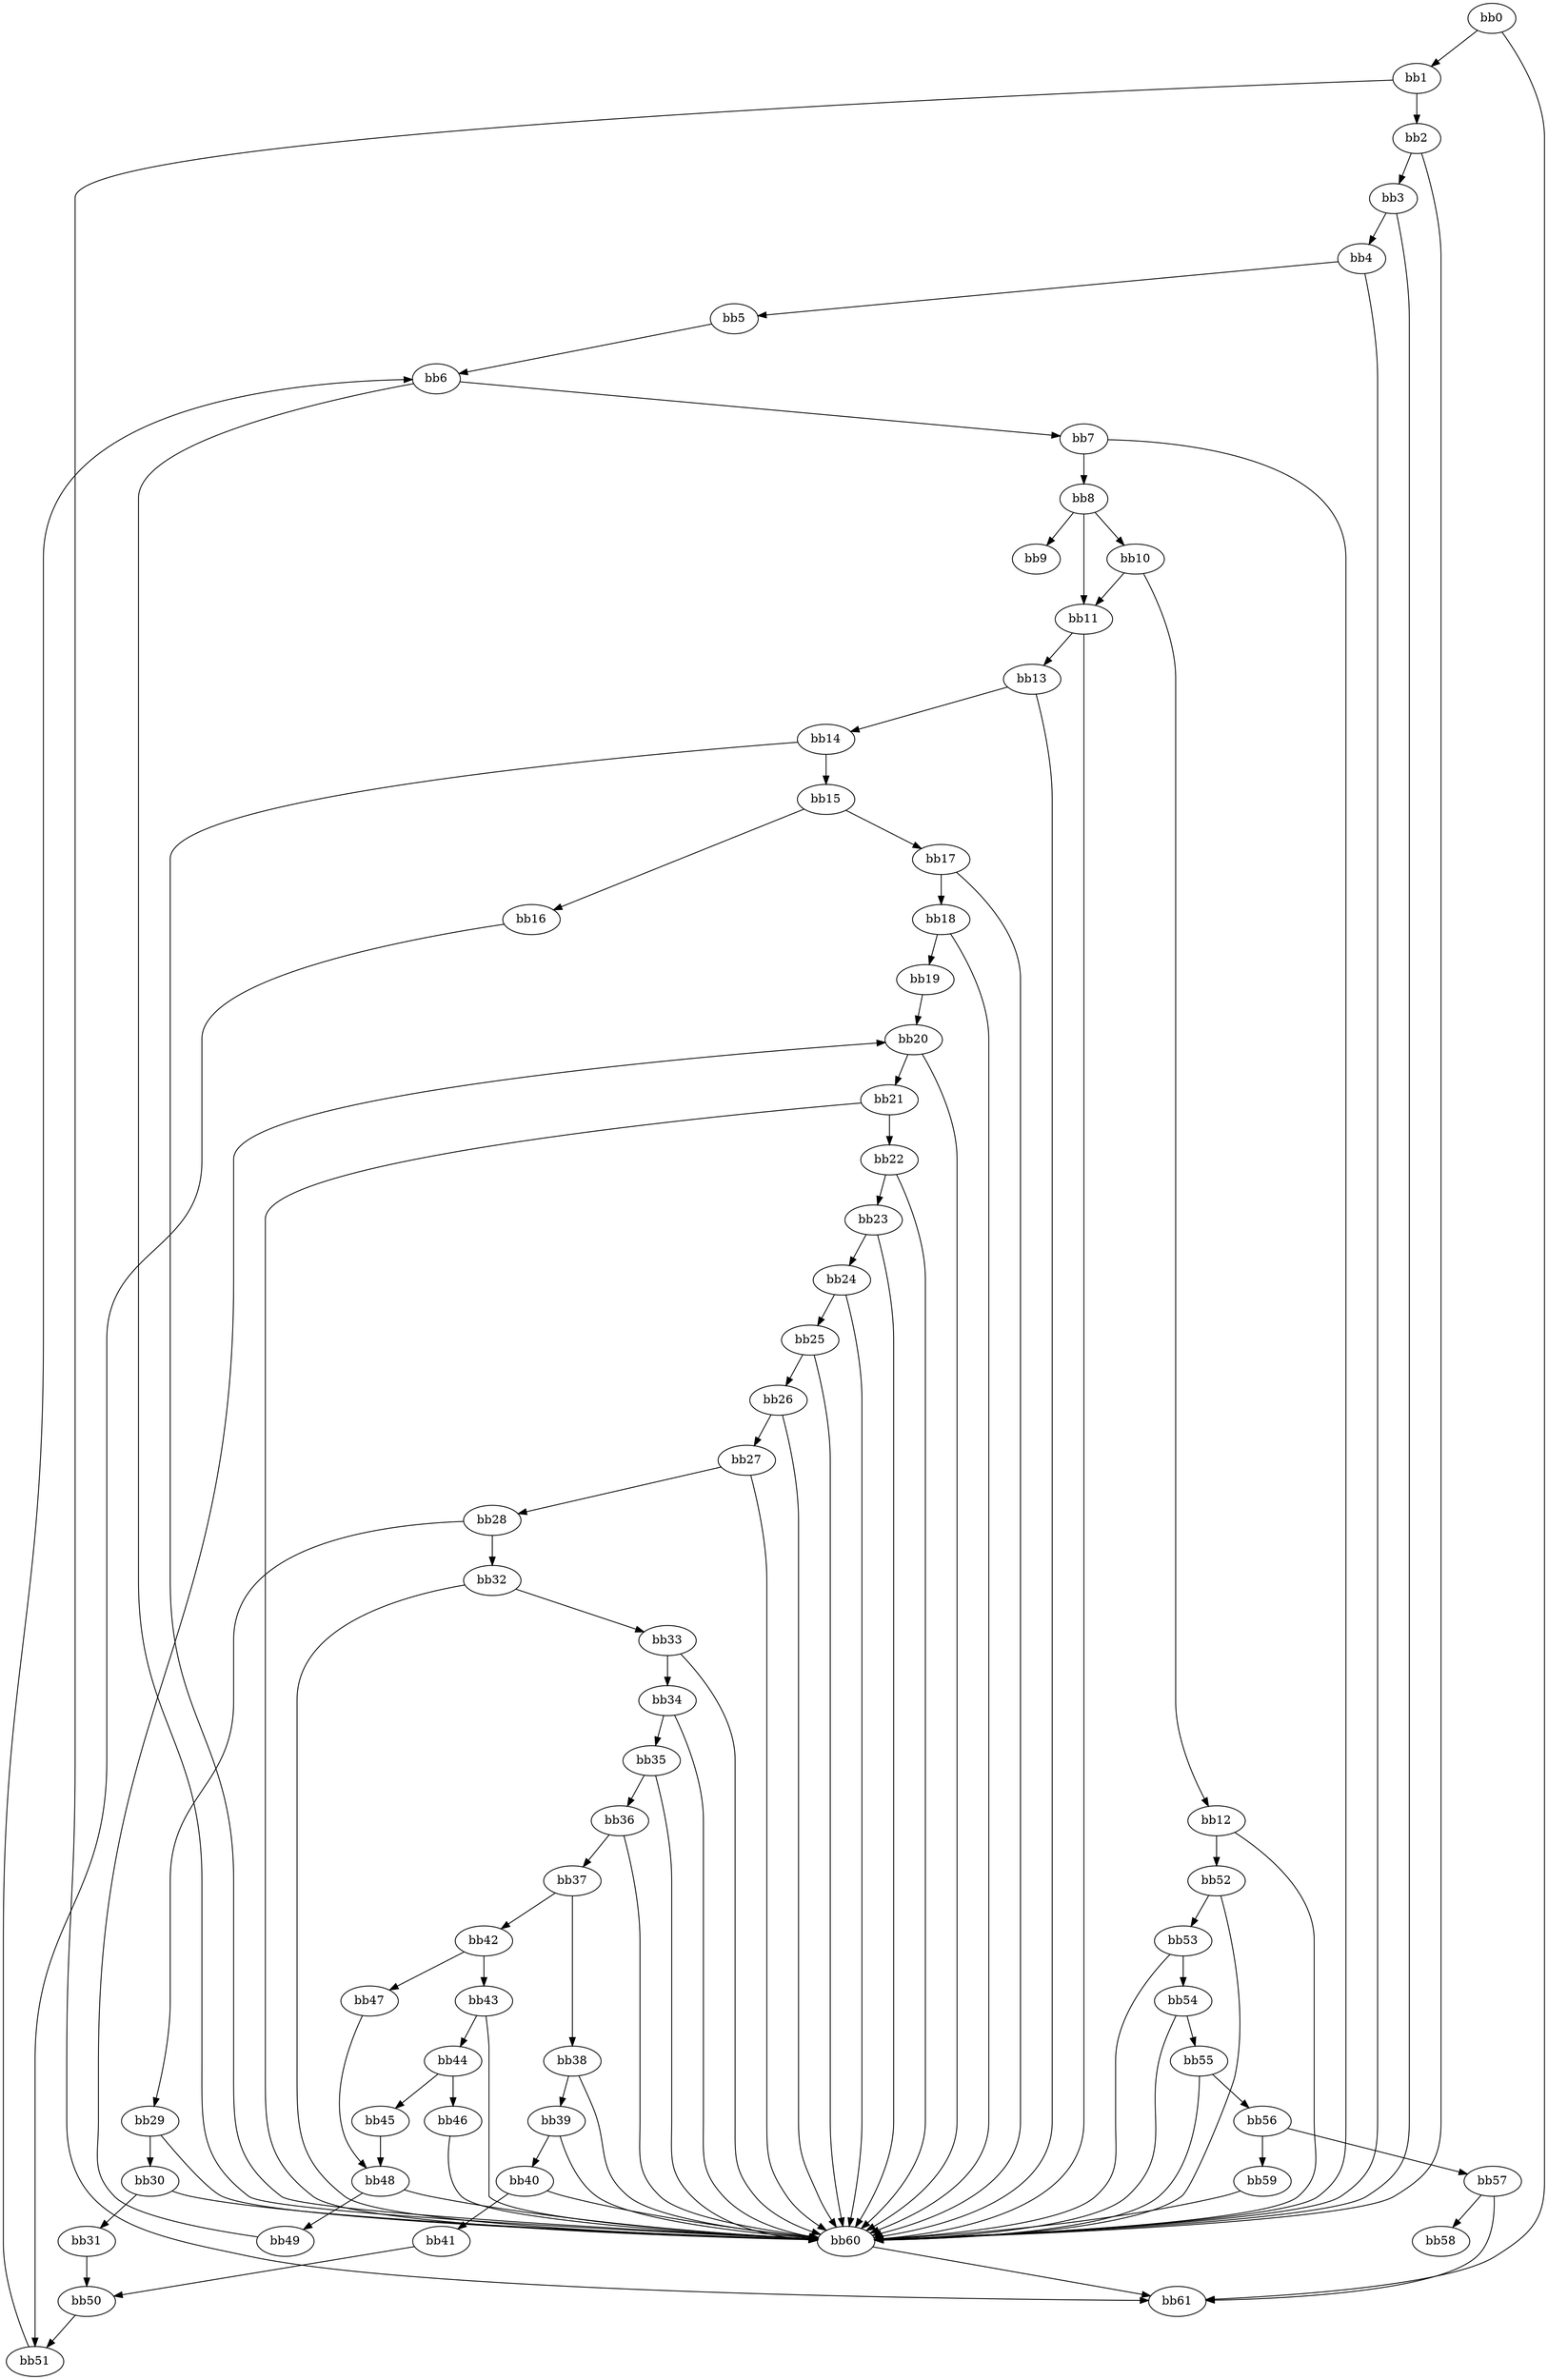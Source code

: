 digraph {
    0 [ label = "bb0\l" ]
    1 [ label = "bb1\l" ]
    2 [ label = "bb2\l" ]
    3 [ label = "bb3\l" ]
    4 [ label = "bb4\l" ]
    5 [ label = "bb5\l" ]
    6 [ label = "bb6\l" ]
    7 [ label = "bb7\l" ]
    8 [ label = "bb8\l" ]
    9 [ label = "bb9\l" ]
    10 [ label = "bb10\l" ]
    11 [ label = "bb11\l" ]
    12 [ label = "bb12\l" ]
    13 [ label = "bb13\l" ]
    14 [ label = "bb14\l" ]
    15 [ label = "bb15\l" ]
    16 [ label = "bb16\l" ]
    17 [ label = "bb17\l" ]
    18 [ label = "bb18\l" ]
    19 [ label = "bb19\l" ]
    20 [ label = "bb20\l" ]
    21 [ label = "bb21\l" ]
    22 [ label = "bb22\l" ]
    23 [ label = "bb23\l" ]
    24 [ label = "bb24\l" ]
    25 [ label = "bb25\l" ]
    26 [ label = "bb26\l" ]
    27 [ label = "bb27\l" ]
    28 [ label = "bb28\l" ]
    29 [ label = "bb29\l" ]
    30 [ label = "bb30\l" ]
    31 [ label = "bb31\l" ]
    32 [ label = "bb32\l" ]
    33 [ label = "bb33\l" ]
    34 [ label = "bb34\l" ]
    35 [ label = "bb35\l" ]
    36 [ label = "bb36\l" ]
    37 [ label = "bb37\l" ]
    38 [ label = "bb38\l" ]
    39 [ label = "bb39\l" ]
    40 [ label = "bb40\l" ]
    41 [ label = "bb41\l" ]
    42 [ label = "bb42\l" ]
    43 [ label = "bb43\l" ]
    44 [ label = "bb44\l" ]
    45 [ label = "bb45\l" ]
    46 [ label = "bb46\l" ]
    47 [ label = "bb47\l" ]
    48 [ label = "bb48\l" ]
    49 [ label = "bb49\l" ]
    50 [ label = "bb50\l" ]
    51 [ label = "bb51\l" ]
    52 [ label = "bb52\l" ]
    53 [ label = "bb53\l" ]
    54 [ label = "bb54\l" ]
    55 [ label = "bb55\l" ]
    56 [ label = "bb56\l" ]
    57 [ label = "bb57\l" ]
    58 [ label = "bb58\l" ]
    59 [ label = "bb59\l" ]
    60 [ label = "bb60\l" ]
    61 [ label = "bb61\l" ]
    0 -> 1 [ ]
    0 -> 61 [ ]
    1 -> 2 [ ]
    1 -> 61 [ ]
    2 -> 3 [ ]
    2 -> 60 [ ]
    3 -> 4 [ ]
    3 -> 60 [ ]
    4 -> 5 [ ]
    4 -> 60 [ ]
    5 -> 6 [ ]
    6 -> 7 [ ]
    6 -> 60 [ ]
    7 -> 8 [ ]
    7 -> 60 [ ]
    8 -> 9 [ ]
    8 -> 10 [ ]
    8 -> 11 [ ]
    10 -> 11 [ ]
    10 -> 12 [ ]
    11 -> 13 [ ]
    11 -> 60 [ ]
    12 -> 52 [ ]
    12 -> 60 [ ]
    13 -> 14 [ ]
    13 -> 60 [ ]
    14 -> 15 [ ]
    14 -> 60 [ ]
    15 -> 16 [ ]
    15 -> 17 [ ]
    16 -> 51 [ ]
    17 -> 18 [ ]
    17 -> 60 [ ]
    18 -> 19 [ ]
    18 -> 60 [ ]
    19 -> 20 [ ]
    20 -> 21 [ ]
    20 -> 60 [ ]
    21 -> 22 [ ]
    21 -> 60 [ ]
    22 -> 23 [ ]
    22 -> 60 [ ]
    23 -> 24 [ ]
    23 -> 60 [ ]
    24 -> 25 [ ]
    24 -> 60 [ ]
    25 -> 26 [ ]
    25 -> 60 [ ]
    26 -> 27 [ ]
    26 -> 60 [ ]
    27 -> 28 [ ]
    27 -> 60 [ ]
    28 -> 29 [ ]
    28 -> 32 [ ]
    29 -> 30 [ ]
    29 -> 60 [ ]
    30 -> 31 [ ]
    30 -> 60 [ ]
    31 -> 50 [ ]
    32 -> 33 [ ]
    32 -> 60 [ ]
    33 -> 34 [ ]
    33 -> 60 [ ]
    34 -> 35 [ ]
    34 -> 60 [ ]
    35 -> 36 [ ]
    35 -> 60 [ ]
    36 -> 37 [ ]
    36 -> 60 [ ]
    37 -> 38 [ ]
    37 -> 42 [ ]
    38 -> 39 [ ]
    38 -> 60 [ ]
    39 -> 40 [ ]
    39 -> 60 [ ]
    40 -> 41 [ ]
    40 -> 60 [ ]
    41 -> 50 [ ]
    42 -> 43 [ ]
    42 -> 47 [ ]
    43 -> 44 [ ]
    43 -> 60 [ ]
    44 -> 45 [ ]
    44 -> 46 [ ]
    45 -> 48 [ ]
    46 -> 60 [ ]
    47 -> 48 [ ]
    48 -> 49 [ ]
    48 -> 60 [ ]
    49 -> 20 [ ]
    50 -> 51 [ ]
    51 -> 6 [ ]
    52 -> 53 [ ]
    52 -> 60 [ ]
    53 -> 54 [ ]
    53 -> 60 [ ]
    54 -> 55 [ ]
    54 -> 60 [ ]
    55 -> 56 [ ]
    55 -> 60 [ ]
    56 -> 57 [ ]
    56 -> 59 [ ]
    57 -> 58 [ ]
    57 -> 61 [ ]
    59 -> 60 [ ]
    60 -> 61 [ ]
}

